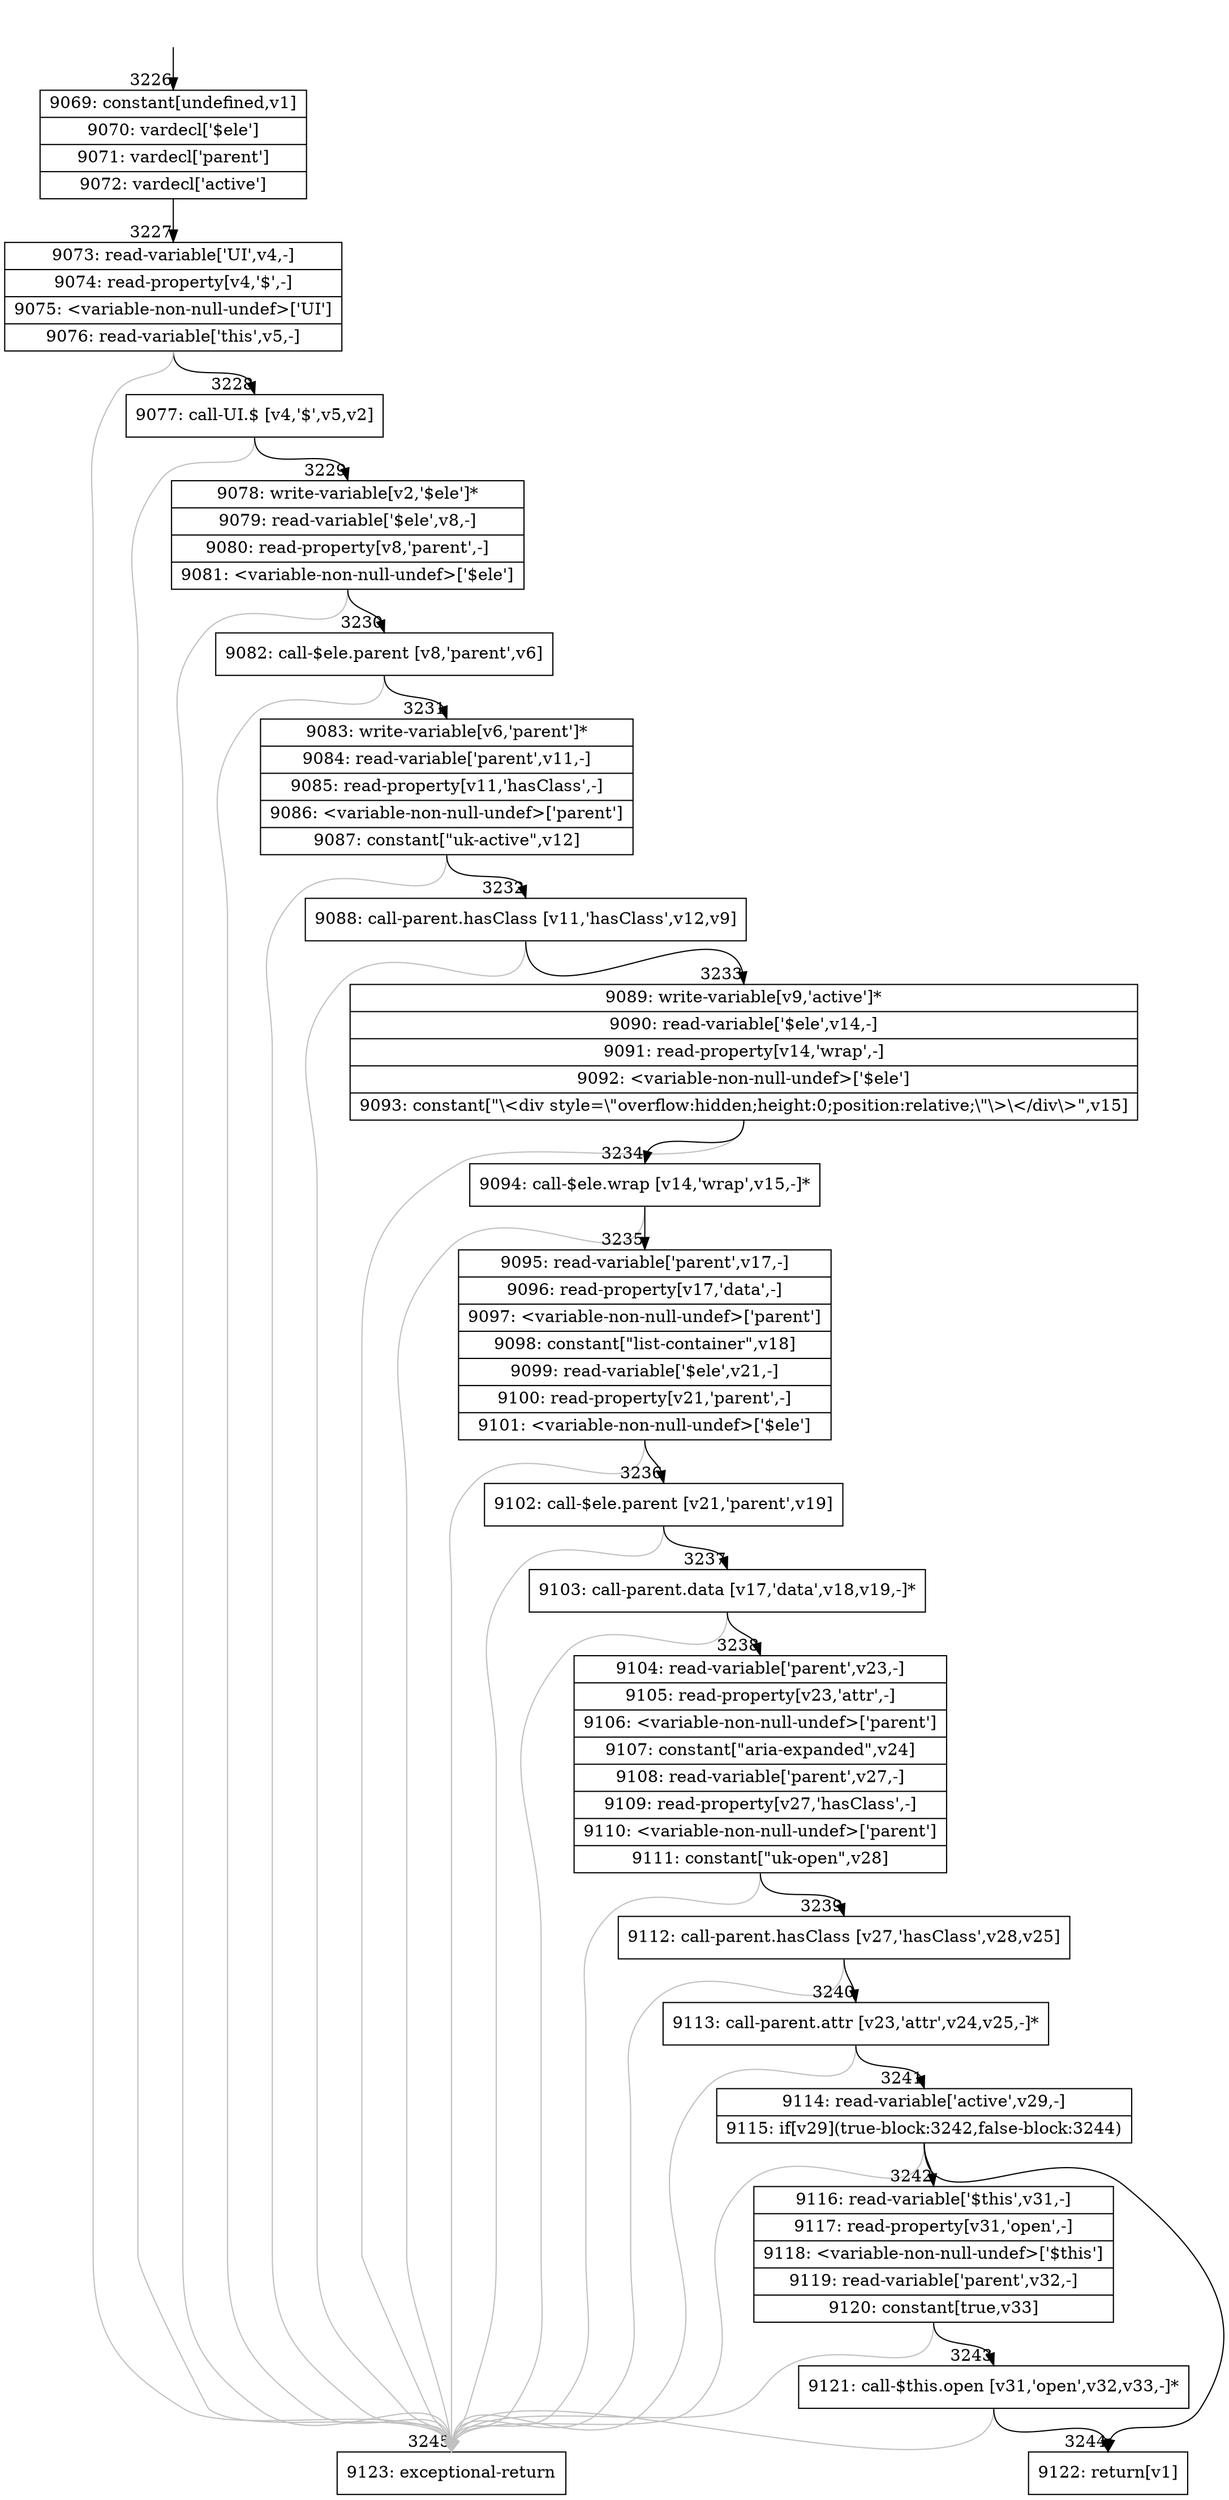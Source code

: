 digraph {
rankdir="TD"
BB_entry249[shape=none,label=""];
BB_entry249 -> BB3226 [tailport=s, headport=n, headlabel="    3226"]
BB3226 [shape=record label="{9069: constant[undefined,v1]|9070: vardecl['$ele']|9071: vardecl['parent']|9072: vardecl['active']}" ] 
BB3226 -> BB3227 [tailport=s, headport=n, headlabel="      3227"]
BB3227 [shape=record label="{9073: read-variable['UI',v4,-]|9074: read-property[v4,'$',-]|9075: \<variable-non-null-undef\>['UI']|9076: read-variable['this',v5,-]}" ] 
BB3227 -> BB3228 [tailport=s, headport=n, headlabel="      3228"]
BB3227 -> BB3245 [tailport=s, headport=n, color=gray, headlabel="      3245"]
BB3228 [shape=record label="{9077: call-UI.$ [v4,'$',v5,v2]}" ] 
BB3228 -> BB3229 [tailport=s, headport=n, headlabel="      3229"]
BB3228 -> BB3245 [tailport=s, headport=n, color=gray]
BB3229 [shape=record label="{9078: write-variable[v2,'$ele']*|9079: read-variable['$ele',v8,-]|9080: read-property[v8,'parent',-]|9081: \<variable-non-null-undef\>['$ele']}" ] 
BB3229 -> BB3230 [tailport=s, headport=n, headlabel="      3230"]
BB3229 -> BB3245 [tailport=s, headport=n, color=gray]
BB3230 [shape=record label="{9082: call-$ele.parent [v8,'parent',v6]}" ] 
BB3230 -> BB3231 [tailport=s, headport=n, headlabel="      3231"]
BB3230 -> BB3245 [tailport=s, headport=n, color=gray]
BB3231 [shape=record label="{9083: write-variable[v6,'parent']*|9084: read-variable['parent',v11,-]|9085: read-property[v11,'hasClass',-]|9086: \<variable-non-null-undef\>['parent']|9087: constant[\"uk-active\",v12]}" ] 
BB3231 -> BB3232 [tailport=s, headport=n, headlabel="      3232"]
BB3231 -> BB3245 [tailport=s, headport=n, color=gray]
BB3232 [shape=record label="{9088: call-parent.hasClass [v11,'hasClass',v12,v9]}" ] 
BB3232 -> BB3233 [tailport=s, headport=n, headlabel="      3233"]
BB3232 -> BB3245 [tailport=s, headport=n, color=gray]
BB3233 [shape=record label="{9089: write-variable[v9,'active']*|9090: read-variable['$ele',v14,-]|9091: read-property[v14,'wrap',-]|9092: \<variable-non-null-undef\>['$ele']|9093: constant[\"\\\<div style=\\\"overflow:hidden;height:0;position:relative;\\\"\\\>\\\</div\\\>\",v15]}" ] 
BB3233 -> BB3234 [tailport=s, headport=n, headlabel="      3234"]
BB3233 -> BB3245 [tailport=s, headport=n, color=gray]
BB3234 [shape=record label="{9094: call-$ele.wrap [v14,'wrap',v15,-]*}" ] 
BB3234 -> BB3235 [tailport=s, headport=n, headlabel="      3235"]
BB3234 -> BB3245 [tailport=s, headport=n, color=gray]
BB3235 [shape=record label="{9095: read-variable['parent',v17,-]|9096: read-property[v17,'data',-]|9097: \<variable-non-null-undef\>['parent']|9098: constant[\"list-container\",v18]|9099: read-variable['$ele',v21,-]|9100: read-property[v21,'parent',-]|9101: \<variable-non-null-undef\>['$ele']}" ] 
BB3235 -> BB3236 [tailport=s, headport=n, headlabel="      3236"]
BB3235 -> BB3245 [tailport=s, headport=n, color=gray]
BB3236 [shape=record label="{9102: call-$ele.parent [v21,'parent',v19]}" ] 
BB3236 -> BB3237 [tailport=s, headport=n, headlabel="      3237"]
BB3236 -> BB3245 [tailport=s, headport=n, color=gray]
BB3237 [shape=record label="{9103: call-parent.data [v17,'data',v18,v19,-]*}" ] 
BB3237 -> BB3238 [tailport=s, headport=n, headlabel="      3238"]
BB3237 -> BB3245 [tailport=s, headport=n, color=gray]
BB3238 [shape=record label="{9104: read-variable['parent',v23,-]|9105: read-property[v23,'attr',-]|9106: \<variable-non-null-undef\>['parent']|9107: constant[\"aria-expanded\",v24]|9108: read-variable['parent',v27,-]|9109: read-property[v27,'hasClass',-]|9110: \<variable-non-null-undef\>['parent']|9111: constant[\"uk-open\",v28]}" ] 
BB3238 -> BB3239 [tailport=s, headport=n, headlabel="      3239"]
BB3238 -> BB3245 [tailport=s, headport=n, color=gray]
BB3239 [shape=record label="{9112: call-parent.hasClass [v27,'hasClass',v28,v25]}" ] 
BB3239 -> BB3240 [tailport=s, headport=n, headlabel="      3240"]
BB3239 -> BB3245 [tailport=s, headport=n, color=gray]
BB3240 [shape=record label="{9113: call-parent.attr [v23,'attr',v24,v25,-]*}" ] 
BB3240 -> BB3241 [tailport=s, headport=n, headlabel="      3241"]
BB3240 -> BB3245 [tailport=s, headport=n, color=gray]
BB3241 [shape=record label="{9114: read-variable['active',v29,-]|9115: if[v29](true-block:3242,false-block:3244)}" ] 
BB3241 -> BB3242 [tailport=s, headport=n, headlabel="      3242"]
BB3241 -> BB3244 [tailport=s, headport=n, headlabel="      3244"]
BB3241 -> BB3245 [tailport=s, headport=n, color=gray]
BB3242 [shape=record label="{9116: read-variable['$this',v31,-]|9117: read-property[v31,'open',-]|9118: \<variable-non-null-undef\>['$this']|9119: read-variable['parent',v32,-]|9120: constant[true,v33]}" ] 
BB3242 -> BB3243 [tailport=s, headport=n, headlabel="      3243"]
BB3242 -> BB3245 [tailport=s, headport=n, color=gray]
BB3243 [shape=record label="{9121: call-$this.open [v31,'open',v32,v33,-]*}" ] 
BB3243 -> BB3244 [tailport=s, headport=n]
BB3243 -> BB3245 [tailport=s, headport=n, color=gray]
BB3244 [shape=record label="{9122: return[v1]}" ] 
BB3245 [shape=record label="{9123: exceptional-return}" ] 
//#$~ 2495
}
